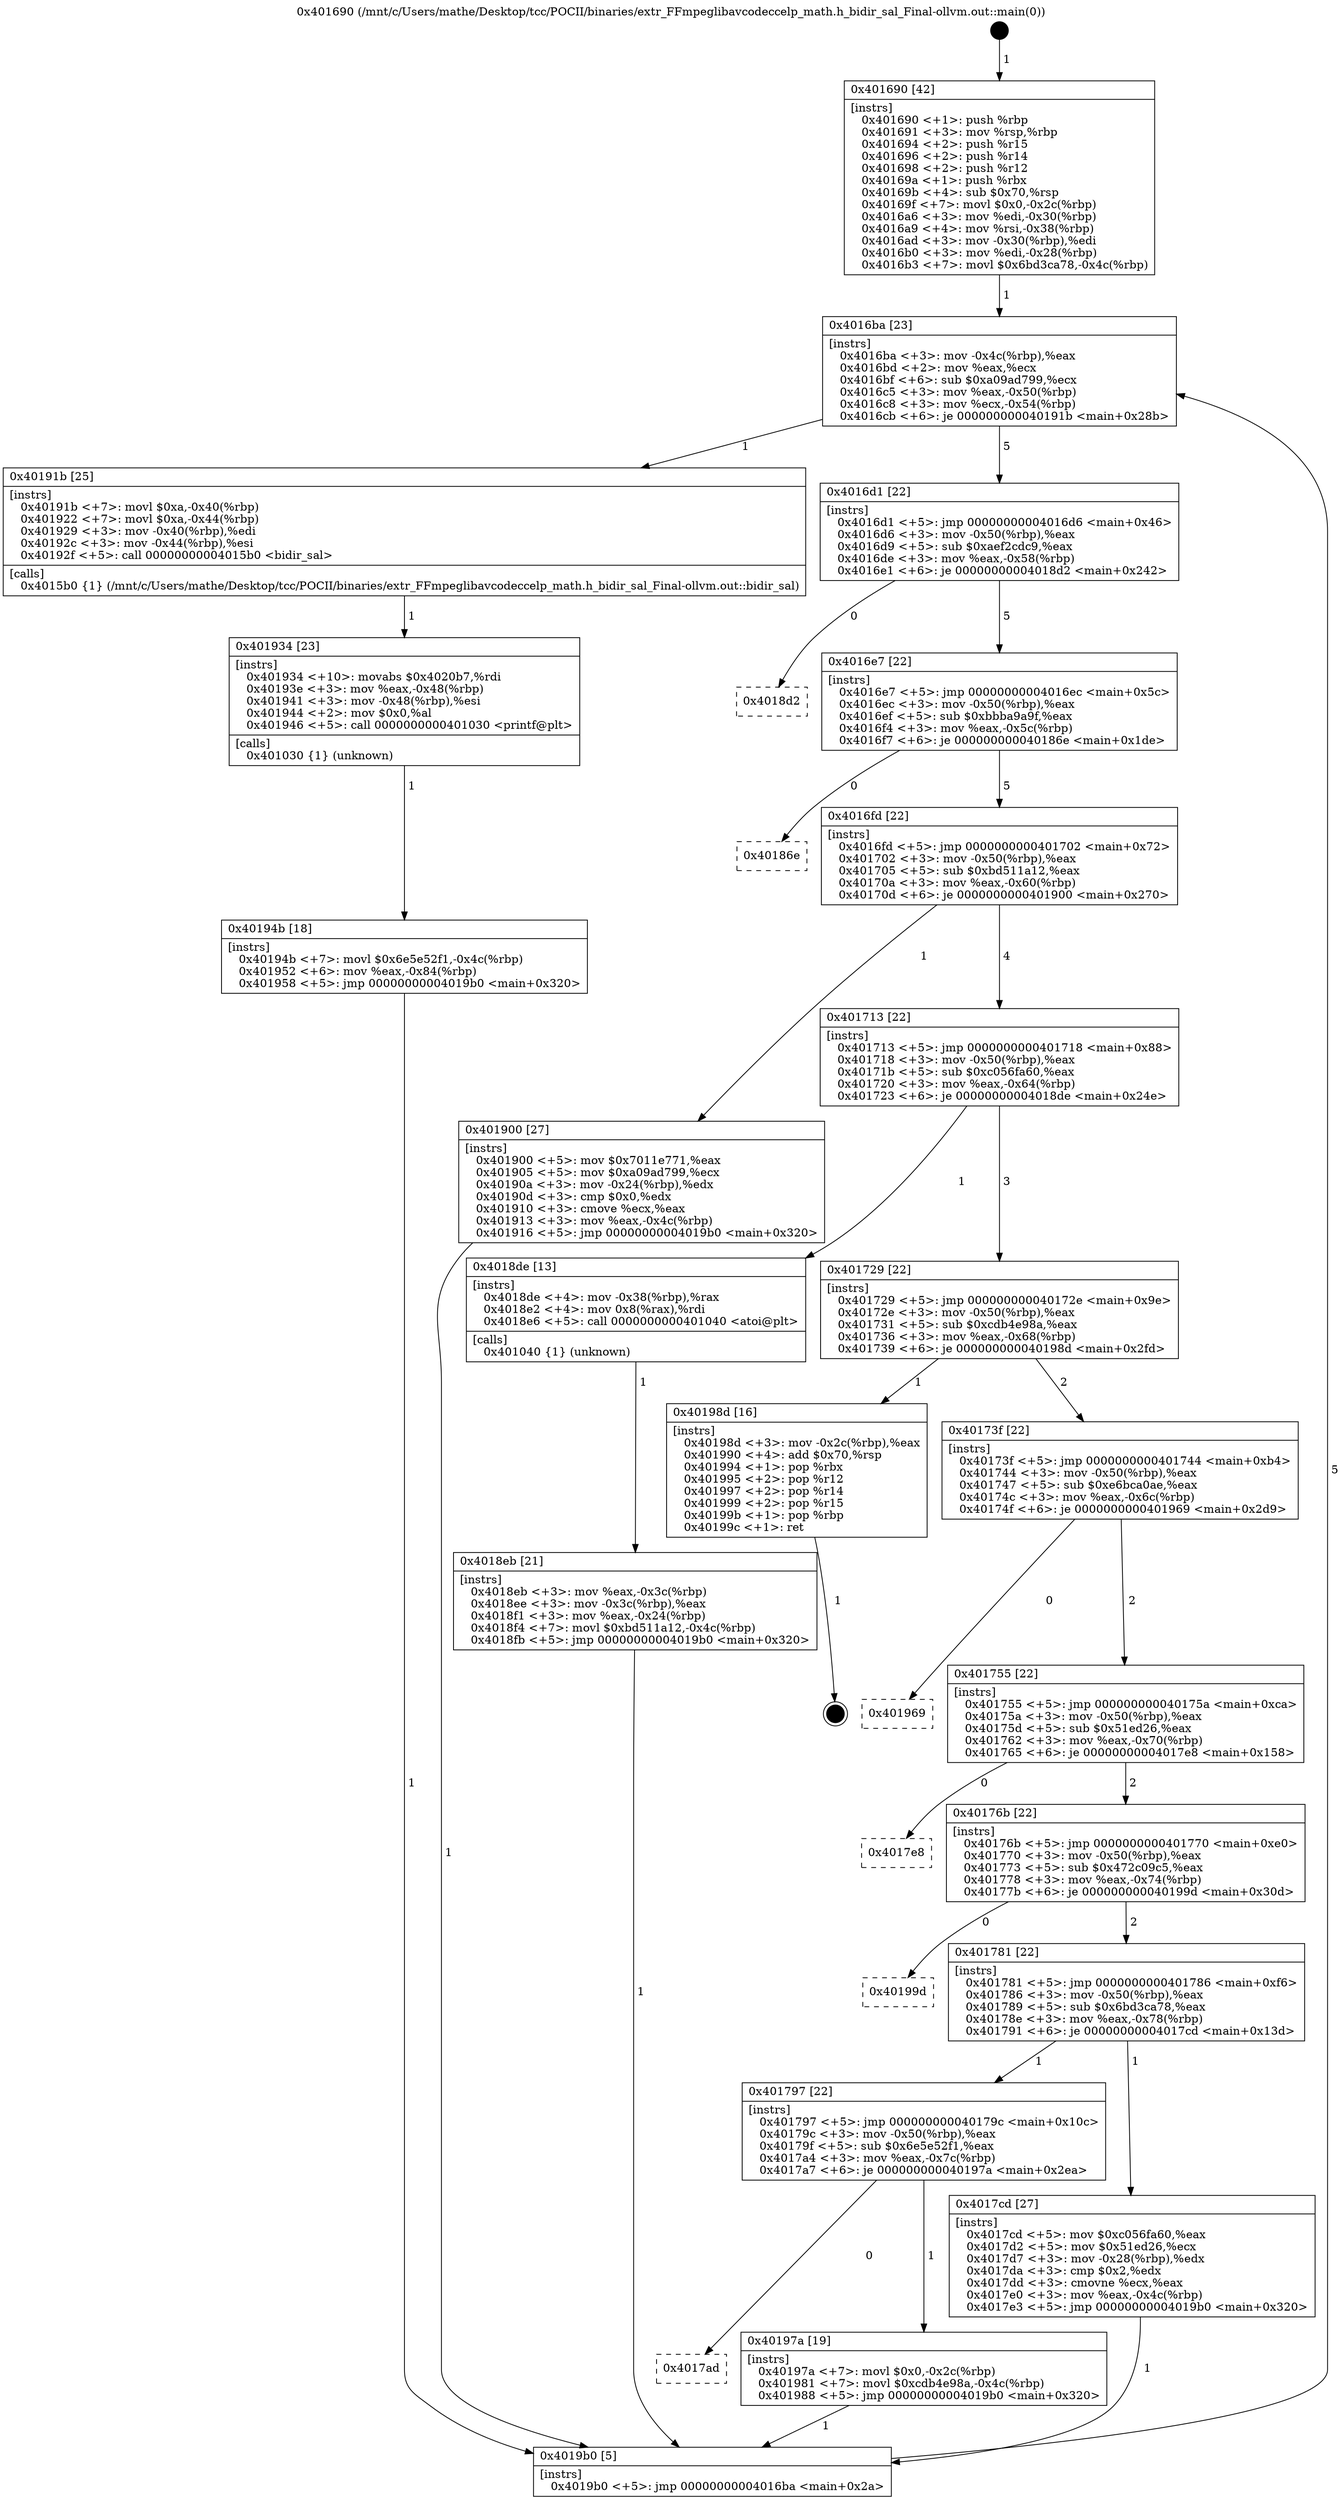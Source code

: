 digraph "0x401690" {
  label = "0x401690 (/mnt/c/Users/mathe/Desktop/tcc/POCII/binaries/extr_FFmpeglibavcodeccelp_math.h_bidir_sal_Final-ollvm.out::main(0))"
  labelloc = "t"
  node[shape=record]

  Entry [label="",width=0.3,height=0.3,shape=circle,fillcolor=black,style=filled]
  "0x4016ba" [label="{
     0x4016ba [23]\l
     | [instrs]\l
     &nbsp;&nbsp;0x4016ba \<+3\>: mov -0x4c(%rbp),%eax\l
     &nbsp;&nbsp;0x4016bd \<+2\>: mov %eax,%ecx\l
     &nbsp;&nbsp;0x4016bf \<+6\>: sub $0xa09ad799,%ecx\l
     &nbsp;&nbsp;0x4016c5 \<+3\>: mov %eax,-0x50(%rbp)\l
     &nbsp;&nbsp;0x4016c8 \<+3\>: mov %ecx,-0x54(%rbp)\l
     &nbsp;&nbsp;0x4016cb \<+6\>: je 000000000040191b \<main+0x28b\>\l
  }"]
  "0x40191b" [label="{
     0x40191b [25]\l
     | [instrs]\l
     &nbsp;&nbsp;0x40191b \<+7\>: movl $0xa,-0x40(%rbp)\l
     &nbsp;&nbsp;0x401922 \<+7\>: movl $0xa,-0x44(%rbp)\l
     &nbsp;&nbsp;0x401929 \<+3\>: mov -0x40(%rbp),%edi\l
     &nbsp;&nbsp;0x40192c \<+3\>: mov -0x44(%rbp),%esi\l
     &nbsp;&nbsp;0x40192f \<+5\>: call 00000000004015b0 \<bidir_sal\>\l
     | [calls]\l
     &nbsp;&nbsp;0x4015b0 \{1\} (/mnt/c/Users/mathe/Desktop/tcc/POCII/binaries/extr_FFmpeglibavcodeccelp_math.h_bidir_sal_Final-ollvm.out::bidir_sal)\l
  }"]
  "0x4016d1" [label="{
     0x4016d1 [22]\l
     | [instrs]\l
     &nbsp;&nbsp;0x4016d1 \<+5\>: jmp 00000000004016d6 \<main+0x46\>\l
     &nbsp;&nbsp;0x4016d6 \<+3\>: mov -0x50(%rbp),%eax\l
     &nbsp;&nbsp;0x4016d9 \<+5\>: sub $0xaef2cdc9,%eax\l
     &nbsp;&nbsp;0x4016de \<+3\>: mov %eax,-0x58(%rbp)\l
     &nbsp;&nbsp;0x4016e1 \<+6\>: je 00000000004018d2 \<main+0x242\>\l
  }"]
  Exit [label="",width=0.3,height=0.3,shape=circle,fillcolor=black,style=filled,peripheries=2]
  "0x4018d2" [label="{
     0x4018d2\l
  }", style=dashed]
  "0x4016e7" [label="{
     0x4016e7 [22]\l
     | [instrs]\l
     &nbsp;&nbsp;0x4016e7 \<+5\>: jmp 00000000004016ec \<main+0x5c\>\l
     &nbsp;&nbsp;0x4016ec \<+3\>: mov -0x50(%rbp),%eax\l
     &nbsp;&nbsp;0x4016ef \<+5\>: sub $0xbbba9a9f,%eax\l
     &nbsp;&nbsp;0x4016f4 \<+3\>: mov %eax,-0x5c(%rbp)\l
     &nbsp;&nbsp;0x4016f7 \<+6\>: je 000000000040186e \<main+0x1de\>\l
  }"]
  "0x4017ad" [label="{
     0x4017ad\l
  }", style=dashed]
  "0x40186e" [label="{
     0x40186e\l
  }", style=dashed]
  "0x4016fd" [label="{
     0x4016fd [22]\l
     | [instrs]\l
     &nbsp;&nbsp;0x4016fd \<+5\>: jmp 0000000000401702 \<main+0x72\>\l
     &nbsp;&nbsp;0x401702 \<+3\>: mov -0x50(%rbp),%eax\l
     &nbsp;&nbsp;0x401705 \<+5\>: sub $0xbd511a12,%eax\l
     &nbsp;&nbsp;0x40170a \<+3\>: mov %eax,-0x60(%rbp)\l
     &nbsp;&nbsp;0x40170d \<+6\>: je 0000000000401900 \<main+0x270\>\l
  }"]
  "0x40197a" [label="{
     0x40197a [19]\l
     | [instrs]\l
     &nbsp;&nbsp;0x40197a \<+7\>: movl $0x0,-0x2c(%rbp)\l
     &nbsp;&nbsp;0x401981 \<+7\>: movl $0xcdb4e98a,-0x4c(%rbp)\l
     &nbsp;&nbsp;0x401988 \<+5\>: jmp 00000000004019b0 \<main+0x320\>\l
  }"]
  "0x401900" [label="{
     0x401900 [27]\l
     | [instrs]\l
     &nbsp;&nbsp;0x401900 \<+5\>: mov $0x7011e771,%eax\l
     &nbsp;&nbsp;0x401905 \<+5\>: mov $0xa09ad799,%ecx\l
     &nbsp;&nbsp;0x40190a \<+3\>: mov -0x24(%rbp),%edx\l
     &nbsp;&nbsp;0x40190d \<+3\>: cmp $0x0,%edx\l
     &nbsp;&nbsp;0x401910 \<+3\>: cmove %ecx,%eax\l
     &nbsp;&nbsp;0x401913 \<+3\>: mov %eax,-0x4c(%rbp)\l
     &nbsp;&nbsp;0x401916 \<+5\>: jmp 00000000004019b0 \<main+0x320\>\l
  }"]
  "0x401713" [label="{
     0x401713 [22]\l
     | [instrs]\l
     &nbsp;&nbsp;0x401713 \<+5\>: jmp 0000000000401718 \<main+0x88\>\l
     &nbsp;&nbsp;0x401718 \<+3\>: mov -0x50(%rbp),%eax\l
     &nbsp;&nbsp;0x40171b \<+5\>: sub $0xc056fa60,%eax\l
     &nbsp;&nbsp;0x401720 \<+3\>: mov %eax,-0x64(%rbp)\l
     &nbsp;&nbsp;0x401723 \<+6\>: je 00000000004018de \<main+0x24e\>\l
  }"]
  "0x40194b" [label="{
     0x40194b [18]\l
     | [instrs]\l
     &nbsp;&nbsp;0x40194b \<+7\>: movl $0x6e5e52f1,-0x4c(%rbp)\l
     &nbsp;&nbsp;0x401952 \<+6\>: mov %eax,-0x84(%rbp)\l
     &nbsp;&nbsp;0x401958 \<+5\>: jmp 00000000004019b0 \<main+0x320\>\l
  }"]
  "0x4018de" [label="{
     0x4018de [13]\l
     | [instrs]\l
     &nbsp;&nbsp;0x4018de \<+4\>: mov -0x38(%rbp),%rax\l
     &nbsp;&nbsp;0x4018e2 \<+4\>: mov 0x8(%rax),%rdi\l
     &nbsp;&nbsp;0x4018e6 \<+5\>: call 0000000000401040 \<atoi@plt\>\l
     | [calls]\l
     &nbsp;&nbsp;0x401040 \{1\} (unknown)\l
  }"]
  "0x401729" [label="{
     0x401729 [22]\l
     | [instrs]\l
     &nbsp;&nbsp;0x401729 \<+5\>: jmp 000000000040172e \<main+0x9e\>\l
     &nbsp;&nbsp;0x40172e \<+3\>: mov -0x50(%rbp),%eax\l
     &nbsp;&nbsp;0x401731 \<+5\>: sub $0xcdb4e98a,%eax\l
     &nbsp;&nbsp;0x401736 \<+3\>: mov %eax,-0x68(%rbp)\l
     &nbsp;&nbsp;0x401739 \<+6\>: je 000000000040198d \<main+0x2fd\>\l
  }"]
  "0x401934" [label="{
     0x401934 [23]\l
     | [instrs]\l
     &nbsp;&nbsp;0x401934 \<+10\>: movabs $0x4020b7,%rdi\l
     &nbsp;&nbsp;0x40193e \<+3\>: mov %eax,-0x48(%rbp)\l
     &nbsp;&nbsp;0x401941 \<+3\>: mov -0x48(%rbp),%esi\l
     &nbsp;&nbsp;0x401944 \<+2\>: mov $0x0,%al\l
     &nbsp;&nbsp;0x401946 \<+5\>: call 0000000000401030 \<printf@plt\>\l
     | [calls]\l
     &nbsp;&nbsp;0x401030 \{1\} (unknown)\l
  }"]
  "0x40198d" [label="{
     0x40198d [16]\l
     | [instrs]\l
     &nbsp;&nbsp;0x40198d \<+3\>: mov -0x2c(%rbp),%eax\l
     &nbsp;&nbsp;0x401990 \<+4\>: add $0x70,%rsp\l
     &nbsp;&nbsp;0x401994 \<+1\>: pop %rbx\l
     &nbsp;&nbsp;0x401995 \<+2\>: pop %r12\l
     &nbsp;&nbsp;0x401997 \<+2\>: pop %r14\l
     &nbsp;&nbsp;0x401999 \<+2\>: pop %r15\l
     &nbsp;&nbsp;0x40199b \<+1\>: pop %rbp\l
     &nbsp;&nbsp;0x40199c \<+1\>: ret\l
  }"]
  "0x40173f" [label="{
     0x40173f [22]\l
     | [instrs]\l
     &nbsp;&nbsp;0x40173f \<+5\>: jmp 0000000000401744 \<main+0xb4\>\l
     &nbsp;&nbsp;0x401744 \<+3\>: mov -0x50(%rbp),%eax\l
     &nbsp;&nbsp;0x401747 \<+5\>: sub $0xe6bca0ae,%eax\l
     &nbsp;&nbsp;0x40174c \<+3\>: mov %eax,-0x6c(%rbp)\l
     &nbsp;&nbsp;0x40174f \<+6\>: je 0000000000401969 \<main+0x2d9\>\l
  }"]
  "0x4018eb" [label="{
     0x4018eb [21]\l
     | [instrs]\l
     &nbsp;&nbsp;0x4018eb \<+3\>: mov %eax,-0x3c(%rbp)\l
     &nbsp;&nbsp;0x4018ee \<+3\>: mov -0x3c(%rbp),%eax\l
     &nbsp;&nbsp;0x4018f1 \<+3\>: mov %eax,-0x24(%rbp)\l
     &nbsp;&nbsp;0x4018f4 \<+7\>: movl $0xbd511a12,-0x4c(%rbp)\l
     &nbsp;&nbsp;0x4018fb \<+5\>: jmp 00000000004019b0 \<main+0x320\>\l
  }"]
  "0x401969" [label="{
     0x401969\l
  }", style=dashed]
  "0x401755" [label="{
     0x401755 [22]\l
     | [instrs]\l
     &nbsp;&nbsp;0x401755 \<+5\>: jmp 000000000040175a \<main+0xca\>\l
     &nbsp;&nbsp;0x40175a \<+3\>: mov -0x50(%rbp),%eax\l
     &nbsp;&nbsp;0x40175d \<+5\>: sub $0x51ed26,%eax\l
     &nbsp;&nbsp;0x401762 \<+3\>: mov %eax,-0x70(%rbp)\l
     &nbsp;&nbsp;0x401765 \<+6\>: je 00000000004017e8 \<main+0x158\>\l
  }"]
  "0x401690" [label="{
     0x401690 [42]\l
     | [instrs]\l
     &nbsp;&nbsp;0x401690 \<+1\>: push %rbp\l
     &nbsp;&nbsp;0x401691 \<+3\>: mov %rsp,%rbp\l
     &nbsp;&nbsp;0x401694 \<+2\>: push %r15\l
     &nbsp;&nbsp;0x401696 \<+2\>: push %r14\l
     &nbsp;&nbsp;0x401698 \<+2\>: push %r12\l
     &nbsp;&nbsp;0x40169a \<+1\>: push %rbx\l
     &nbsp;&nbsp;0x40169b \<+4\>: sub $0x70,%rsp\l
     &nbsp;&nbsp;0x40169f \<+7\>: movl $0x0,-0x2c(%rbp)\l
     &nbsp;&nbsp;0x4016a6 \<+3\>: mov %edi,-0x30(%rbp)\l
     &nbsp;&nbsp;0x4016a9 \<+4\>: mov %rsi,-0x38(%rbp)\l
     &nbsp;&nbsp;0x4016ad \<+3\>: mov -0x30(%rbp),%edi\l
     &nbsp;&nbsp;0x4016b0 \<+3\>: mov %edi,-0x28(%rbp)\l
     &nbsp;&nbsp;0x4016b3 \<+7\>: movl $0x6bd3ca78,-0x4c(%rbp)\l
  }"]
  "0x4017e8" [label="{
     0x4017e8\l
  }", style=dashed]
  "0x40176b" [label="{
     0x40176b [22]\l
     | [instrs]\l
     &nbsp;&nbsp;0x40176b \<+5\>: jmp 0000000000401770 \<main+0xe0\>\l
     &nbsp;&nbsp;0x401770 \<+3\>: mov -0x50(%rbp),%eax\l
     &nbsp;&nbsp;0x401773 \<+5\>: sub $0x472c09c5,%eax\l
     &nbsp;&nbsp;0x401778 \<+3\>: mov %eax,-0x74(%rbp)\l
     &nbsp;&nbsp;0x40177b \<+6\>: je 000000000040199d \<main+0x30d\>\l
  }"]
  "0x4019b0" [label="{
     0x4019b0 [5]\l
     | [instrs]\l
     &nbsp;&nbsp;0x4019b0 \<+5\>: jmp 00000000004016ba \<main+0x2a\>\l
  }"]
  "0x40199d" [label="{
     0x40199d\l
  }", style=dashed]
  "0x401781" [label="{
     0x401781 [22]\l
     | [instrs]\l
     &nbsp;&nbsp;0x401781 \<+5\>: jmp 0000000000401786 \<main+0xf6\>\l
     &nbsp;&nbsp;0x401786 \<+3\>: mov -0x50(%rbp),%eax\l
     &nbsp;&nbsp;0x401789 \<+5\>: sub $0x6bd3ca78,%eax\l
     &nbsp;&nbsp;0x40178e \<+3\>: mov %eax,-0x78(%rbp)\l
     &nbsp;&nbsp;0x401791 \<+6\>: je 00000000004017cd \<main+0x13d\>\l
  }"]
  "0x401797" [label="{
     0x401797 [22]\l
     | [instrs]\l
     &nbsp;&nbsp;0x401797 \<+5\>: jmp 000000000040179c \<main+0x10c\>\l
     &nbsp;&nbsp;0x40179c \<+3\>: mov -0x50(%rbp),%eax\l
     &nbsp;&nbsp;0x40179f \<+5\>: sub $0x6e5e52f1,%eax\l
     &nbsp;&nbsp;0x4017a4 \<+3\>: mov %eax,-0x7c(%rbp)\l
     &nbsp;&nbsp;0x4017a7 \<+6\>: je 000000000040197a \<main+0x2ea\>\l
  }"]
  "0x4017cd" [label="{
     0x4017cd [27]\l
     | [instrs]\l
     &nbsp;&nbsp;0x4017cd \<+5\>: mov $0xc056fa60,%eax\l
     &nbsp;&nbsp;0x4017d2 \<+5\>: mov $0x51ed26,%ecx\l
     &nbsp;&nbsp;0x4017d7 \<+3\>: mov -0x28(%rbp),%edx\l
     &nbsp;&nbsp;0x4017da \<+3\>: cmp $0x2,%edx\l
     &nbsp;&nbsp;0x4017dd \<+3\>: cmovne %ecx,%eax\l
     &nbsp;&nbsp;0x4017e0 \<+3\>: mov %eax,-0x4c(%rbp)\l
     &nbsp;&nbsp;0x4017e3 \<+5\>: jmp 00000000004019b0 \<main+0x320\>\l
  }"]
  Entry -> "0x401690" [label=" 1"]
  "0x4016ba" -> "0x40191b" [label=" 1"]
  "0x4016ba" -> "0x4016d1" [label=" 5"]
  "0x40198d" -> Exit [label=" 1"]
  "0x4016d1" -> "0x4018d2" [label=" 0"]
  "0x4016d1" -> "0x4016e7" [label=" 5"]
  "0x40197a" -> "0x4019b0" [label=" 1"]
  "0x4016e7" -> "0x40186e" [label=" 0"]
  "0x4016e7" -> "0x4016fd" [label=" 5"]
  "0x401797" -> "0x4017ad" [label=" 0"]
  "0x4016fd" -> "0x401900" [label=" 1"]
  "0x4016fd" -> "0x401713" [label=" 4"]
  "0x401797" -> "0x40197a" [label=" 1"]
  "0x401713" -> "0x4018de" [label=" 1"]
  "0x401713" -> "0x401729" [label=" 3"]
  "0x40194b" -> "0x4019b0" [label=" 1"]
  "0x401729" -> "0x40198d" [label=" 1"]
  "0x401729" -> "0x40173f" [label=" 2"]
  "0x401934" -> "0x40194b" [label=" 1"]
  "0x40173f" -> "0x401969" [label=" 0"]
  "0x40173f" -> "0x401755" [label=" 2"]
  "0x40191b" -> "0x401934" [label=" 1"]
  "0x401755" -> "0x4017e8" [label=" 0"]
  "0x401755" -> "0x40176b" [label=" 2"]
  "0x401900" -> "0x4019b0" [label=" 1"]
  "0x40176b" -> "0x40199d" [label=" 0"]
  "0x40176b" -> "0x401781" [label=" 2"]
  "0x4018eb" -> "0x4019b0" [label=" 1"]
  "0x401781" -> "0x4017cd" [label=" 1"]
  "0x401781" -> "0x401797" [label=" 1"]
  "0x4017cd" -> "0x4019b0" [label=" 1"]
  "0x401690" -> "0x4016ba" [label=" 1"]
  "0x4019b0" -> "0x4016ba" [label=" 5"]
  "0x4018de" -> "0x4018eb" [label=" 1"]
}
